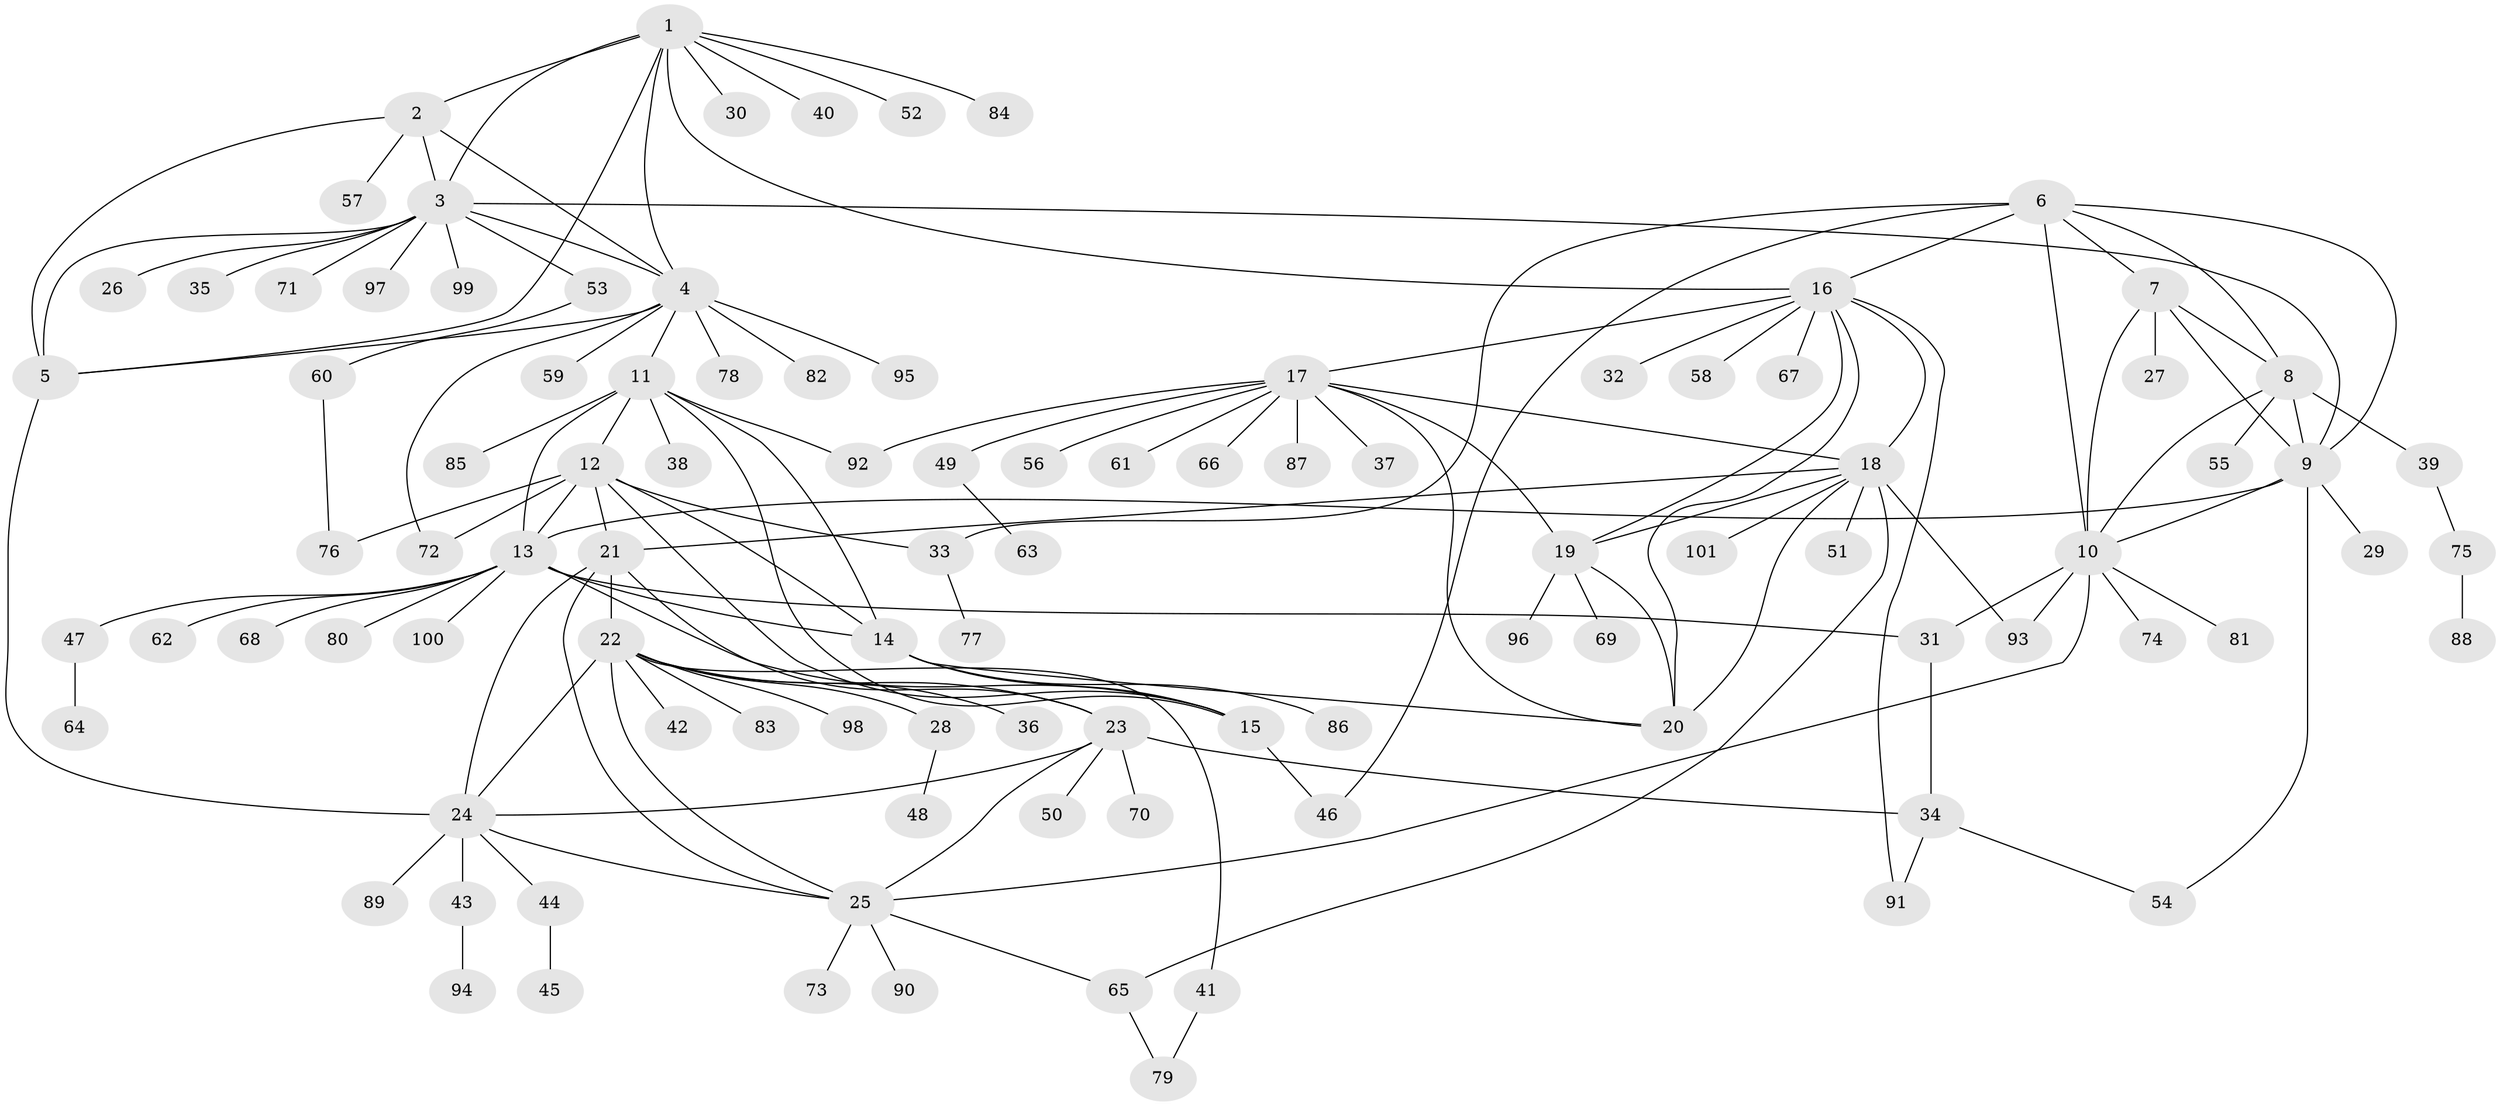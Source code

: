 // coarse degree distribution, {3: 0.016666666666666666, 8: 0.06666666666666667, 5: 0.016666666666666666, 4: 0.016666666666666666, 1: 0.75, 2: 0.06666666666666667, 6: 0.016666666666666666, 14: 0.03333333333333333, 11: 0.016666666666666666}
// Generated by graph-tools (version 1.1) at 2025/58/03/04/25 21:58:45]
// undirected, 101 vertices, 148 edges
graph export_dot {
graph [start="1"]
  node [color=gray90,style=filled];
  1;
  2;
  3;
  4;
  5;
  6;
  7;
  8;
  9;
  10;
  11;
  12;
  13;
  14;
  15;
  16;
  17;
  18;
  19;
  20;
  21;
  22;
  23;
  24;
  25;
  26;
  27;
  28;
  29;
  30;
  31;
  32;
  33;
  34;
  35;
  36;
  37;
  38;
  39;
  40;
  41;
  42;
  43;
  44;
  45;
  46;
  47;
  48;
  49;
  50;
  51;
  52;
  53;
  54;
  55;
  56;
  57;
  58;
  59;
  60;
  61;
  62;
  63;
  64;
  65;
  66;
  67;
  68;
  69;
  70;
  71;
  72;
  73;
  74;
  75;
  76;
  77;
  78;
  79;
  80;
  81;
  82;
  83;
  84;
  85;
  86;
  87;
  88;
  89;
  90;
  91;
  92;
  93;
  94;
  95;
  96;
  97;
  98;
  99;
  100;
  101;
  1 -- 2;
  1 -- 3;
  1 -- 4;
  1 -- 5;
  1 -- 16;
  1 -- 30;
  1 -- 40;
  1 -- 52;
  1 -- 84;
  2 -- 3;
  2 -- 4;
  2 -- 5;
  2 -- 57;
  3 -- 4;
  3 -- 5;
  3 -- 9;
  3 -- 26;
  3 -- 35;
  3 -- 53;
  3 -- 71;
  3 -- 97;
  3 -- 99;
  4 -- 5;
  4 -- 11;
  4 -- 59;
  4 -- 72;
  4 -- 78;
  4 -- 82;
  4 -- 95;
  5 -- 24;
  6 -- 7;
  6 -- 8;
  6 -- 9;
  6 -- 10;
  6 -- 16;
  6 -- 33;
  6 -- 46;
  7 -- 8;
  7 -- 9;
  7 -- 10;
  7 -- 27;
  8 -- 9;
  8 -- 10;
  8 -- 39;
  8 -- 55;
  9 -- 10;
  9 -- 13;
  9 -- 29;
  9 -- 54;
  10 -- 25;
  10 -- 31;
  10 -- 74;
  10 -- 81;
  10 -- 93;
  11 -- 12;
  11 -- 13;
  11 -- 14;
  11 -- 15;
  11 -- 38;
  11 -- 85;
  11 -- 92;
  12 -- 13;
  12 -- 14;
  12 -- 15;
  12 -- 21;
  12 -- 33;
  12 -- 72;
  12 -- 76;
  13 -- 14;
  13 -- 15;
  13 -- 31;
  13 -- 47;
  13 -- 62;
  13 -- 68;
  13 -- 80;
  13 -- 100;
  14 -- 15;
  14 -- 20;
  14 -- 86;
  15 -- 46;
  16 -- 17;
  16 -- 18;
  16 -- 19;
  16 -- 20;
  16 -- 32;
  16 -- 58;
  16 -- 67;
  16 -- 91;
  17 -- 18;
  17 -- 19;
  17 -- 20;
  17 -- 37;
  17 -- 49;
  17 -- 56;
  17 -- 61;
  17 -- 66;
  17 -- 87;
  17 -- 92;
  18 -- 19;
  18 -- 20;
  18 -- 21;
  18 -- 51;
  18 -- 65;
  18 -- 93;
  18 -- 101;
  19 -- 20;
  19 -- 69;
  19 -- 96;
  21 -- 22;
  21 -- 23;
  21 -- 24;
  21 -- 25;
  22 -- 23;
  22 -- 24;
  22 -- 25;
  22 -- 28;
  22 -- 36;
  22 -- 41;
  22 -- 42;
  22 -- 83;
  22 -- 98;
  23 -- 24;
  23 -- 25;
  23 -- 34;
  23 -- 50;
  23 -- 70;
  24 -- 25;
  24 -- 43;
  24 -- 44;
  24 -- 89;
  25 -- 65;
  25 -- 73;
  25 -- 90;
  28 -- 48;
  31 -- 34;
  33 -- 77;
  34 -- 54;
  34 -- 91;
  39 -- 75;
  41 -- 79;
  43 -- 94;
  44 -- 45;
  47 -- 64;
  49 -- 63;
  53 -- 60;
  60 -- 76;
  65 -- 79;
  75 -- 88;
}

